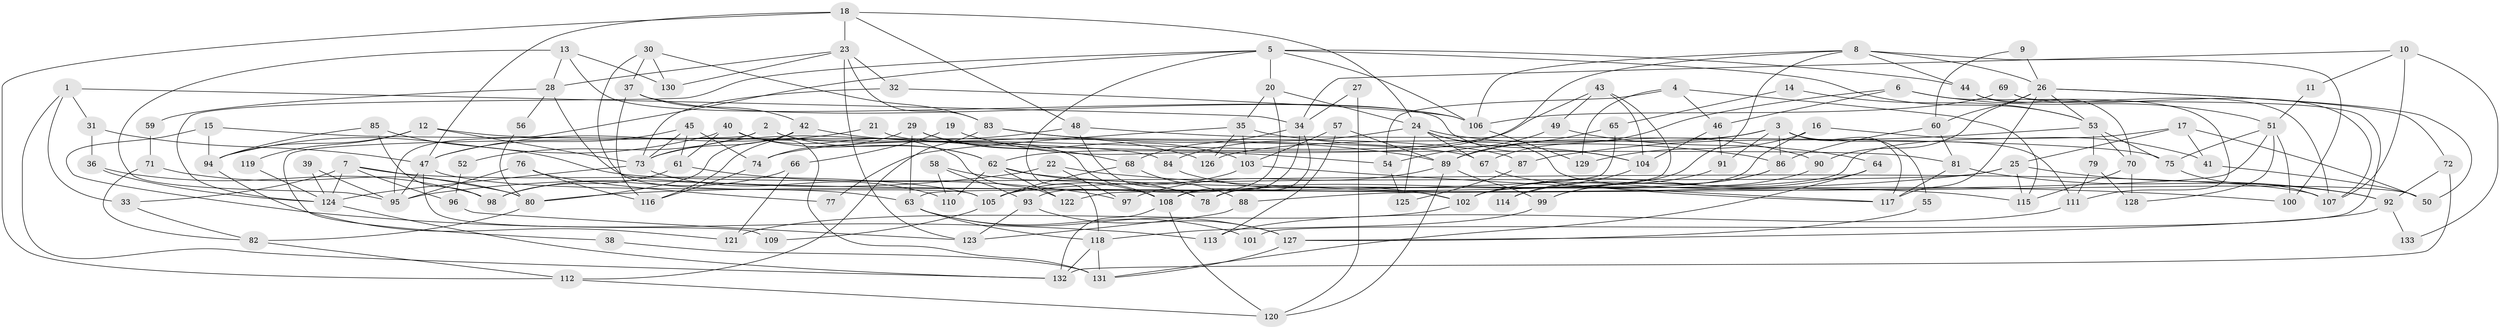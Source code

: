 // Generated by graph-tools (version 1.1) at 2025/50/03/09/25 03:50:12]
// undirected, 133 vertices, 266 edges
graph export_dot {
graph [start="1"]
  node [color=gray90,style=filled];
  1;
  2;
  3;
  4;
  5;
  6;
  7;
  8;
  9;
  10;
  11;
  12;
  13;
  14;
  15;
  16;
  17;
  18;
  19;
  20;
  21;
  22;
  23;
  24;
  25;
  26;
  27;
  28;
  29;
  30;
  31;
  32;
  33;
  34;
  35;
  36;
  37;
  38;
  39;
  40;
  41;
  42;
  43;
  44;
  45;
  46;
  47;
  48;
  49;
  50;
  51;
  52;
  53;
  54;
  55;
  56;
  57;
  58;
  59;
  60;
  61;
  62;
  63;
  64;
  65;
  66;
  67;
  68;
  69;
  70;
  71;
  72;
  73;
  74;
  75;
  76;
  77;
  78;
  79;
  80;
  81;
  82;
  83;
  84;
  85;
  86;
  87;
  88;
  89;
  90;
  91;
  92;
  93;
  94;
  95;
  96;
  97;
  98;
  99;
  100;
  101;
  102;
  103;
  104;
  105;
  106;
  107;
  108;
  109;
  110;
  111;
  112;
  113;
  114;
  115;
  116;
  117;
  118;
  119;
  120;
  121;
  122;
  123;
  124;
  125;
  126;
  127;
  128;
  129;
  130;
  131;
  132;
  133;
  1 -- 33;
  1 -- 34;
  1 -- 31;
  1 -- 132;
  2 -- 62;
  2 -- 108;
  2 -- 38;
  2 -- 52;
  3 -- 89;
  3 -- 86;
  3 -- 55;
  3 -- 91;
  3 -- 111;
  3 -- 117;
  3 -- 126;
  4 -- 115;
  4 -- 54;
  4 -- 46;
  4 -- 129;
  5 -- 53;
  5 -- 44;
  5 -- 20;
  5 -- 95;
  5 -- 106;
  5 -- 118;
  5 -- 124;
  6 -- 67;
  6 -- 46;
  6 -- 51;
  6 -- 111;
  7 -- 124;
  7 -- 80;
  7 -- 33;
  7 -- 96;
  7 -- 105;
  8 -- 26;
  8 -- 78;
  8 -- 44;
  8 -- 62;
  8 -- 100;
  8 -- 106;
  9 -- 60;
  9 -- 26;
  10 -- 34;
  10 -- 107;
  10 -- 11;
  10 -- 133;
  11 -- 51;
  12 -- 67;
  12 -- 73;
  12 -- 94;
  12 -- 119;
  13 -- 95;
  13 -- 104;
  13 -- 28;
  13 -- 130;
  14 -- 53;
  14 -- 65;
  15 -- 84;
  15 -- 94;
  15 -- 113;
  16 -- 129;
  16 -- 41;
  16 -- 102;
  17 -- 108;
  17 -- 50;
  17 -- 25;
  17 -- 41;
  18 -- 112;
  18 -- 23;
  18 -- 24;
  18 -- 47;
  18 -- 48;
  19 -- 66;
  19 -- 54;
  20 -- 93;
  20 -- 24;
  20 -- 35;
  21 -- 47;
  21 -- 81;
  22 -- 97;
  22 -- 95;
  22 -- 100;
  23 -- 130;
  23 -- 32;
  23 -- 28;
  23 -- 83;
  23 -- 123;
  24 -- 50;
  24 -- 67;
  24 -- 84;
  24 -- 90;
  24 -- 104;
  24 -- 125;
  25 -- 115;
  25 -- 80;
  25 -- 92;
  25 -- 105;
  26 -- 90;
  26 -- 72;
  26 -- 50;
  26 -- 53;
  26 -- 60;
  26 -- 117;
  27 -- 34;
  27 -- 120;
  28 -- 56;
  28 -- 59;
  28 -- 102;
  29 -- 63;
  29 -- 103;
  29 -- 68;
  29 -- 74;
  30 -- 37;
  30 -- 105;
  30 -- 83;
  30 -- 130;
  31 -- 47;
  31 -- 36;
  32 -- 73;
  32 -- 106;
  33 -- 82;
  34 -- 78;
  34 -- 68;
  34 -- 108;
  35 -- 103;
  35 -- 77;
  35 -- 86;
  35 -- 126;
  36 -- 124;
  36 -- 98;
  37 -- 106;
  37 -- 116;
  37 -- 42;
  38 -- 131;
  39 -- 95;
  39 -- 124;
  40 -- 61;
  40 -- 131;
  40 -- 62;
  40 -- 94;
  40 -- 122;
  41 -- 50;
  42 -- 126;
  42 -- 73;
  42 -- 80;
  42 -- 116;
  43 -- 74;
  43 -- 104;
  43 -- 49;
  43 -- 63;
  44 -- 70;
  44 -- 107;
  45 -- 73;
  45 -- 47;
  45 -- 61;
  45 -- 74;
  46 -- 91;
  46 -- 104;
  47 -- 63;
  47 -- 95;
  47 -- 109;
  48 -- 73;
  48 -- 75;
  48 -- 78;
  49 -- 64;
  49 -- 54;
  51 -- 100;
  51 -- 75;
  51 -- 88;
  51 -- 128;
  52 -- 96;
  53 -- 75;
  53 -- 70;
  53 -- 79;
  53 -- 87;
  54 -- 125;
  55 -- 127;
  56 -- 80;
  57 -- 113;
  57 -- 103;
  57 -- 89;
  58 -- 110;
  58 -- 93;
  58 -- 108;
  59 -- 71;
  60 -- 86;
  60 -- 81;
  61 -- 98;
  61 -- 97;
  62 -- 78;
  62 -- 110;
  62 -- 115;
  62 -- 122;
  63 -- 118;
  63 -- 101;
  63 -- 127;
  64 -- 102;
  64 -- 131;
  65 -- 89;
  65 -- 122;
  66 -- 121;
  66 -- 98;
  67 -- 117;
  68 -- 105;
  68 -- 88;
  69 -- 106;
  69 -- 107;
  69 -- 101;
  70 -- 128;
  70 -- 115;
  71 -- 80;
  71 -- 82;
  72 -- 132;
  72 -- 92;
  73 -- 124;
  73 -- 110;
  74 -- 116;
  75 -- 107;
  76 -- 95;
  76 -- 116;
  76 -- 77;
  79 -- 111;
  79 -- 128;
  80 -- 82;
  81 -- 117;
  81 -- 92;
  82 -- 112;
  83 -- 87;
  83 -- 89;
  83 -- 112;
  84 -- 102;
  85 -- 107;
  85 -- 94;
  85 -- 98;
  86 -- 99;
  86 -- 114;
  87 -- 125;
  88 -- 123;
  89 -- 97;
  89 -- 99;
  89 -- 120;
  90 -- 99;
  91 -- 102;
  92 -- 127;
  92 -- 133;
  93 -- 127;
  93 -- 123;
  94 -- 121;
  96 -- 123;
  99 -- 118;
  102 -- 121;
  103 -- 105;
  103 -- 117;
  104 -- 114;
  105 -- 109;
  106 -- 129;
  108 -- 120;
  108 -- 132;
  111 -- 113;
  112 -- 120;
  118 -- 132;
  118 -- 131;
  119 -- 124;
  124 -- 132;
  127 -- 131;
}
